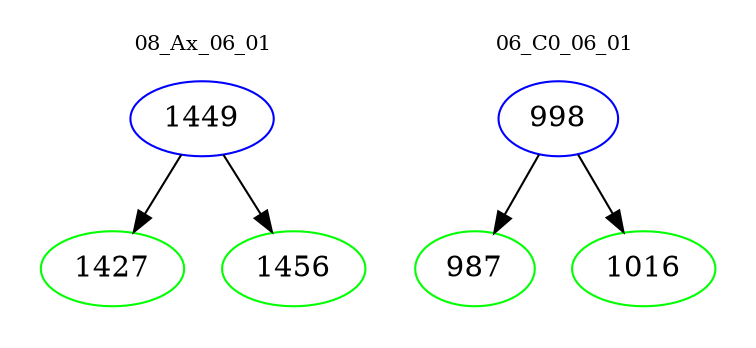 digraph{
subgraph cluster_0 {
color = white
label = "08_Ax_06_01";
fontsize=10;
T0_1449 [label="1449", color="blue"]
T0_1449 -> T0_1427 [color="black"]
T0_1427 [label="1427", color="green"]
T0_1449 -> T0_1456 [color="black"]
T0_1456 [label="1456", color="green"]
}
subgraph cluster_1 {
color = white
label = "06_C0_06_01";
fontsize=10;
T1_998 [label="998", color="blue"]
T1_998 -> T1_987 [color="black"]
T1_987 [label="987", color="green"]
T1_998 -> T1_1016 [color="black"]
T1_1016 [label="1016", color="green"]
}
}
